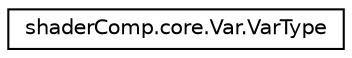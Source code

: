 digraph "Graphical Class Hierarchy"
{
  edge [fontname="Helvetica",fontsize="10",labelfontname="Helvetica",labelfontsize="10"];
  node [fontname="Helvetica",fontsize="10",shape=record];
  rankdir="LR";
  Node1 [label="shaderComp.core.Var.VarType",height=0.2,width=0.4,color="black", fillcolor="white", style="filled",URL="$classshader_comp_1_1core_1_1_var_1_1_var_type.html"];
}
